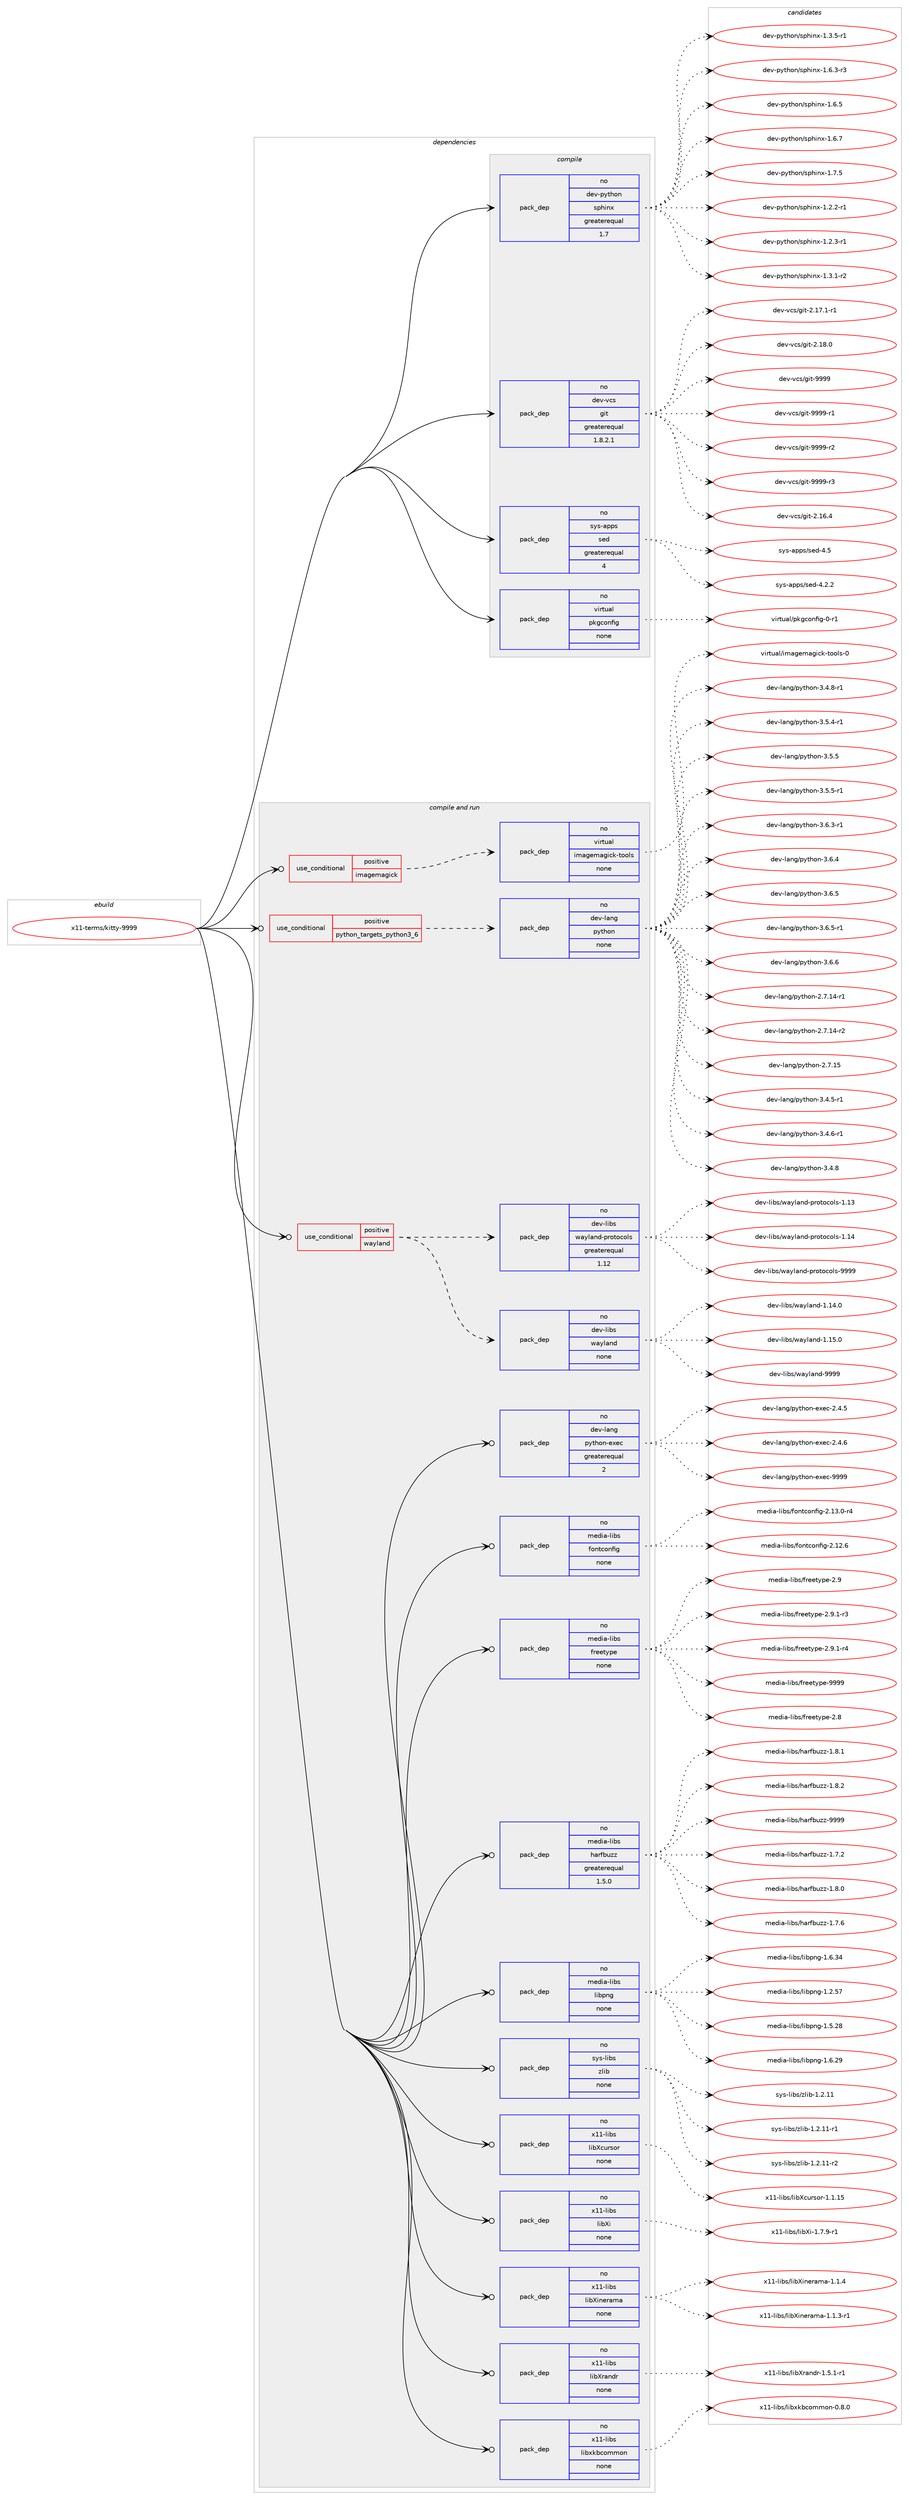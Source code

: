 digraph prolog {

# *************
# Graph options
# *************

newrank=true;
concentrate=true;
compound=true;
graph [rankdir=LR,fontname=Helvetica,fontsize=10,ranksep=1.5];#, ranksep=2.5, nodesep=0.2];
edge  [arrowhead=vee];
node  [fontname=Helvetica,fontsize=10];

# **********
# The ebuild
# **********

subgraph cluster_leftcol {
color=gray;
rank=same;
label=<<i>ebuild</i>>;
id [label="x11-terms/kitty-9999", color=red, width=4, href="../x11-terms/kitty-9999.svg"];
}

# ****************
# The dependencies
# ****************

subgraph cluster_midcol {
color=gray;
label=<<i>dependencies</i>>;
subgraph cluster_compile {
fillcolor="#eeeeee";
style=filled;
label=<<i>compile</i>>;
subgraph pack8017 {
dependency10318 [label=<<TABLE BORDER="0" CELLBORDER="1" CELLSPACING="0" CELLPADDING="4" WIDTH="220"><TR><TD ROWSPAN="6" CELLPADDING="30">pack_dep</TD></TR><TR><TD WIDTH="110">no</TD></TR><TR><TD>dev-python</TD></TR><TR><TD>sphinx</TD></TR><TR><TD>greaterequal</TD></TR><TR><TD>1.7</TD></TR></TABLE>>, shape=none, color=blue];
}
id:e -> dependency10318:w [weight=20,style="solid",arrowhead="vee"];
subgraph pack8018 {
dependency10319 [label=<<TABLE BORDER="0" CELLBORDER="1" CELLSPACING="0" CELLPADDING="4" WIDTH="220"><TR><TD ROWSPAN="6" CELLPADDING="30">pack_dep</TD></TR><TR><TD WIDTH="110">no</TD></TR><TR><TD>dev-vcs</TD></TR><TR><TD>git</TD></TR><TR><TD>greaterequal</TD></TR><TR><TD>1.8.2.1</TD></TR></TABLE>>, shape=none, color=blue];
}
id:e -> dependency10319:w [weight=20,style="solid",arrowhead="vee"];
subgraph pack8019 {
dependency10320 [label=<<TABLE BORDER="0" CELLBORDER="1" CELLSPACING="0" CELLPADDING="4" WIDTH="220"><TR><TD ROWSPAN="6" CELLPADDING="30">pack_dep</TD></TR><TR><TD WIDTH="110">no</TD></TR><TR><TD>sys-apps</TD></TR><TR><TD>sed</TD></TR><TR><TD>greaterequal</TD></TR><TR><TD>4</TD></TR></TABLE>>, shape=none, color=blue];
}
id:e -> dependency10320:w [weight=20,style="solid",arrowhead="vee"];
subgraph pack8020 {
dependency10321 [label=<<TABLE BORDER="0" CELLBORDER="1" CELLSPACING="0" CELLPADDING="4" WIDTH="220"><TR><TD ROWSPAN="6" CELLPADDING="30">pack_dep</TD></TR><TR><TD WIDTH="110">no</TD></TR><TR><TD>virtual</TD></TR><TR><TD>pkgconfig</TD></TR><TR><TD>none</TD></TR><TR><TD></TD></TR></TABLE>>, shape=none, color=blue];
}
id:e -> dependency10321:w [weight=20,style="solid",arrowhead="vee"];
}
subgraph cluster_compileandrun {
fillcolor="#eeeeee";
style=filled;
label=<<i>compile and run</i>>;
subgraph cond2134 {
dependency10322 [label=<<TABLE BORDER="0" CELLBORDER="1" CELLSPACING="0" CELLPADDING="4"><TR><TD ROWSPAN="3" CELLPADDING="10">use_conditional</TD></TR><TR><TD>positive</TD></TR><TR><TD>imagemagick</TD></TR></TABLE>>, shape=none, color=red];
subgraph pack8021 {
dependency10323 [label=<<TABLE BORDER="0" CELLBORDER="1" CELLSPACING="0" CELLPADDING="4" WIDTH="220"><TR><TD ROWSPAN="6" CELLPADDING="30">pack_dep</TD></TR><TR><TD WIDTH="110">no</TD></TR><TR><TD>virtual</TD></TR><TR><TD>imagemagick-tools</TD></TR><TR><TD>none</TD></TR><TR><TD></TD></TR></TABLE>>, shape=none, color=blue];
}
dependency10322:e -> dependency10323:w [weight=20,style="dashed",arrowhead="vee"];
}
id:e -> dependency10322:w [weight=20,style="solid",arrowhead="odotvee"];
subgraph cond2135 {
dependency10324 [label=<<TABLE BORDER="0" CELLBORDER="1" CELLSPACING="0" CELLPADDING="4"><TR><TD ROWSPAN="3" CELLPADDING="10">use_conditional</TD></TR><TR><TD>positive</TD></TR><TR><TD>python_targets_python3_6</TD></TR></TABLE>>, shape=none, color=red];
subgraph pack8022 {
dependency10325 [label=<<TABLE BORDER="0" CELLBORDER="1" CELLSPACING="0" CELLPADDING="4" WIDTH="220"><TR><TD ROWSPAN="6" CELLPADDING="30">pack_dep</TD></TR><TR><TD WIDTH="110">no</TD></TR><TR><TD>dev-lang</TD></TR><TR><TD>python</TD></TR><TR><TD>none</TD></TR><TR><TD></TD></TR></TABLE>>, shape=none, color=blue];
}
dependency10324:e -> dependency10325:w [weight=20,style="dashed",arrowhead="vee"];
}
id:e -> dependency10324:w [weight=20,style="solid",arrowhead="odotvee"];
subgraph cond2136 {
dependency10326 [label=<<TABLE BORDER="0" CELLBORDER="1" CELLSPACING="0" CELLPADDING="4"><TR><TD ROWSPAN="3" CELLPADDING="10">use_conditional</TD></TR><TR><TD>positive</TD></TR><TR><TD>wayland</TD></TR></TABLE>>, shape=none, color=red];
subgraph pack8023 {
dependency10327 [label=<<TABLE BORDER="0" CELLBORDER="1" CELLSPACING="0" CELLPADDING="4" WIDTH="220"><TR><TD ROWSPAN="6" CELLPADDING="30">pack_dep</TD></TR><TR><TD WIDTH="110">no</TD></TR><TR><TD>dev-libs</TD></TR><TR><TD>wayland</TD></TR><TR><TD>none</TD></TR><TR><TD></TD></TR></TABLE>>, shape=none, color=blue];
}
dependency10326:e -> dependency10327:w [weight=20,style="dashed",arrowhead="vee"];
subgraph pack8024 {
dependency10328 [label=<<TABLE BORDER="0" CELLBORDER="1" CELLSPACING="0" CELLPADDING="4" WIDTH="220"><TR><TD ROWSPAN="6" CELLPADDING="30">pack_dep</TD></TR><TR><TD WIDTH="110">no</TD></TR><TR><TD>dev-libs</TD></TR><TR><TD>wayland-protocols</TD></TR><TR><TD>greaterequal</TD></TR><TR><TD>1.12</TD></TR></TABLE>>, shape=none, color=blue];
}
dependency10326:e -> dependency10328:w [weight=20,style="dashed",arrowhead="vee"];
}
id:e -> dependency10326:w [weight=20,style="solid",arrowhead="odotvee"];
subgraph pack8025 {
dependency10329 [label=<<TABLE BORDER="0" CELLBORDER="1" CELLSPACING="0" CELLPADDING="4" WIDTH="220"><TR><TD ROWSPAN="6" CELLPADDING="30">pack_dep</TD></TR><TR><TD WIDTH="110">no</TD></TR><TR><TD>dev-lang</TD></TR><TR><TD>python-exec</TD></TR><TR><TD>greaterequal</TD></TR><TR><TD>2</TD></TR></TABLE>>, shape=none, color=blue];
}
id:e -> dependency10329:w [weight=20,style="solid",arrowhead="odotvee"];
subgraph pack8026 {
dependency10330 [label=<<TABLE BORDER="0" CELLBORDER="1" CELLSPACING="0" CELLPADDING="4" WIDTH="220"><TR><TD ROWSPAN="6" CELLPADDING="30">pack_dep</TD></TR><TR><TD WIDTH="110">no</TD></TR><TR><TD>media-libs</TD></TR><TR><TD>fontconfig</TD></TR><TR><TD>none</TD></TR><TR><TD></TD></TR></TABLE>>, shape=none, color=blue];
}
id:e -> dependency10330:w [weight=20,style="solid",arrowhead="odotvee"];
subgraph pack8027 {
dependency10331 [label=<<TABLE BORDER="0" CELLBORDER="1" CELLSPACING="0" CELLPADDING="4" WIDTH="220"><TR><TD ROWSPAN="6" CELLPADDING="30">pack_dep</TD></TR><TR><TD WIDTH="110">no</TD></TR><TR><TD>media-libs</TD></TR><TR><TD>freetype</TD></TR><TR><TD>none</TD></TR><TR><TD></TD></TR></TABLE>>, shape=none, color=blue];
}
id:e -> dependency10331:w [weight=20,style="solid",arrowhead="odotvee"];
subgraph pack8028 {
dependency10332 [label=<<TABLE BORDER="0" CELLBORDER="1" CELLSPACING="0" CELLPADDING="4" WIDTH="220"><TR><TD ROWSPAN="6" CELLPADDING="30">pack_dep</TD></TR><TR><TD WIDTH="110">no</TD></TR><TR><TD>media-libs</TD></TR><TR><TD>harfbuzz</TD></TR><TR><TD>greaterequal</TD></TR><TR><TD>1.5.0</TD></TR></TABLE>>, shape=none, color=blue];
}
id:e -> dependency10332:w [weight=20,style="solid",arrowhead="odotvee"];
subgraph pack8029 {
dependency10333 [label=<<TABLE BORDER="0" CELLBORDER="1" CELLSPACING="0" CELLPADDING="4" WIDTH="220"><TR><TD ROWSPAN="6" CELLPADDING="30">pack_dep</TD></TR><TR><TD WIDTH="110">no</TD></TR><TR><TD>media-libs</TD></TR><TR><TD>libpng</TD></TR><TR><TD>none</TD></TR><TR><TD></TD></TR></TABLE>>, shape=none, color=blue];
}
id:e -> dependency10333:w [weight=20,style="solid",arrowhead="odotvee"];
subgraph pack8030 {
dependency10334 [label=<<TABLE BORDER="0" CELLBORDER="1" CELLSPACING="0" CELLPADDING="4" WIDTH="220"><TR><TD ROWSPAN="6" CELLPADDING="30">pack_dep</TD></TR><TR><TD WIDTH="110">no</TD></TR><TR><TD>sys-libs</TD></TR><TR><TD>zlib</TD></TR><TR><TD>none</TD></TR><TR><TD></TD></TR></TABLE>>, shape=none, color=blue];
}
id:e -> dependency10334:w [weight=20,style="solid",arrowhead="odotvee"];
subgraph pack8031 {
dependency10335 [label=<<TABLE BORDER="0" CELLBORDER="1" CELLSPACING="0" CELLPADDING="4" WIDTH="220"><TR><TD ROWSPAN="6" CELLPADDING="30">pack_dep</TD></TR><TR><TD WIDTH="110">no</TD></TR><TR><TD>x11-libs</TD></TR><TR><TD>libXcursor</TD></TR><TR><TD>none</TD></TR><TR><TD></TD></TR></TABLE>>, shape=none, color=blue];
}
id:e -> dependency10335:w [weight=20,style="solid",arrowhead="odotvee"];
subgraph pack8032 {
dependency10336 [label=<<TABLE BORDER="0" CELLBORDER="1" CELLSPACING="0" CELLPADDING="4" WIDTH="220"><TR><TD ROWSPAN="6" CELLPADDING="30">pack_dep</TD></TR><TR><TD WIDTH="110">no</TD></TR><TR><TD>x11-libs</TD></TR><TR><TD>libXi</TD></TR><TR><TD>none</TD></TR><TR><TD></TD></TR></TABLE>>, shape=none, color=blue];
}
id:e -> dependency10336:w [weight=20,style="solid",arrowhead="odotvee"];
subgraph pack8033 {
dependency10337 [label=<<TABLE BORDER="0" CELLBORDER="1" CELLSPACING="0" CELLPADDING="4" WIDTH="220"><TR><TD ROWSPAN="6" CELLPADDING="30">pack_dep</TD></TR><TR><TD WIDTH="110">no</TD></TR><TR><TD>x11-libs</TD></TR><TR><TD>libXinerama</TD></TR><TR><TD>none</TD></TR><TR><TD></TD></TR></TABLE>>, shape=none, color=blue];
}
id:e -> dependency10337:w [weight=20,style="solid",arrowhead="odotvee"];
subgraph pack8034 {
dependency10338 [label=<<TABLE BORDER="0" CELLBORDER="1" CELLSPACING="0" CELLPADDING="4" WIDTH="220"><TR><TD ROWSPAN="6" CELLPADDING="30">pack_dep</TD></TR><TR><TD WIDTH="110">no</TD></TR><TR><TD>x11-libs</TD></TR><TR><TD>libXrandr</TD></TR><TR><TD>none</TD></TR><TR><TD></TD></TR></TABLE>>, shape=none, color=blue];
}
id:e -> dependency10338:w [weight=20,style="solid",arrowhead="odotvee"];
subgraph pack8035 {
dependency10339 [label=<<TABLE BORDER="0" CELLBORDER="1" CELLSPACING="0" CELLPADDING="4" WIDTH="220"><TR><TD ROWSPAN="6" CELLPADDING="30">pack_dep</TD></TR><TR><TD WIDTH="110">no</TD></TR><TR><TD>x11-libs</TD></TR><TR><TD>libxkbcommon</TD></TR><TR><TD>none</TD></TR><TR><TD></TD></TR></TABLE>>, shape=none, color=blue];
}
id:e -> dependency10339:w [weight=20,style="solid",arrowhead="odotvee"];
}
subgraph cluster_run {
fillcolor="#eeeeee";
style=filled;
label=<<i>run</i>>;
}
}

# **************
# The candidates
# **************

subgraph cluster_choices {
rank=same;
color=gray;
label=<<i>candidates</i>>;

subgraph choice8017 {
color=black;
nodesep=1;
choice10010111845112121116104111110471151121041051101204549465046504511449 [label="dev-python/sphinx-1.2.2-r1", color=red, width=4,href="../dev-python/sphinx-1.2.2-r1.svg"];
choice10010111845112121116104111110471151121041051101204549465046514511449 [label="dev-python/sphinx-1.2.3-r1", color=red, width=4,href="../dev-python/sphinx-1.2.3-r1.svg"];
choice10010111845112121116104111110471151121041051101204549465146494511450 [label="dev-python/sphinx-1.3.1-r2", color=red, width=4,href="../dev-python/sphinx-1.3.1-r2.svg"];
choice10010111845112121116104111110471151121041051101204549465146534511449 [label="dev-python/sphinx-1.3.5-r1", color=red, width=4,href="../dev-python/sphinx-1.3.5-r1.svg"];
choice10010111845112121116104111110471151121041051101204549465446514511451 [label="dev-python/sphinx-1.6.3-r3", color=red, width=4,href="../dev-python/sphinx-1.6.3-r3.svg"];
choice1001011184511212111610411111047115112104105110120454946544653 [label="dev-python/sphinx-1.6.5", color=red, width=4,href="../dev-python/sphinx-1.6.5.svg"];
choice1001011184511212111610411111047115112104105110120454946544655 [label="dev-python/sphinx-1.6.7", color=red, width=4,href="../dev-python/sphinx-1.6.7.svg"];
choice1001011184511212111610411111047115112104105110120454946554653 [label="dev-python/sphinx-1.7.5", color=red, width=4,href="../dev-python/sphinx-1.7.5.svg"];
dependency10318:e -> choice10010111845112121116104111110471151121041051101204549465046504511449:w [style=dotted,weight="100"];
dependency10318:e -> choice10010111845112121116104111110471151121041051101204549465046514511449:w [style=dotted,weight="100"];
dependency10318:e -> choice10010111845112121116104111110471151121041051101204549465146494511450:w [style=dotted,weight="100"];
dependency10318:e -> choice10010111845112121116104111110471151121041051101204549465146534511449:w [style=dotted,weight="100"];
dependency10318:e -> choice10010111845112121116104111110471151121041051101204549465446514511451:w [style=dotted,weight="100"];
dependency10318:e -> choice1001011184511212111610411111047115112104105110120454946544653:w [style=dotted,weight="100"];
dependency10318:e -> choice1001011184511212111610411111047115112104105110120454946544655:w [style=dotted,weight="100"];
dependency10318:e -> choice1001011184511212111610411111047115112104105110120454946554653:w [style=dotted,weight="100"];
}
subgraph choice8018 {
color=black;
nodesep=1;
choice10010111845118991154710310511645504649544652 [label="dev-vcs/git-2.16.4", color=red, width=4,href="../dev-vcs/git-2.16.4.svg"];
choice100101118451189911547103105116455046495546494511449 [label="dev-vcs/git-2.17.1-r1", color=red, width=4,href="../dev-vcs/git-2.17.1-r1.svg"];
choice10010111845118991154710310511645504649564648 [label="dev-vcs/git-2.18.0", color=red, width=4,href="../dev-vcs/git-2.18.0.svg"];
choice1001011184511899115471031051164557575757 [label="dev-vcs/git-9999", color=red, width=4,href="../dev-vcs/git-9999.svg"];
choice10010111845118991154710310511645575757574511449 [label="dev-vcs/git-9999-r1", color=red, width=4,href="../dev-vcs/git-9999-r1.svg"];
choice10010111845118991154710310511645575757574511450 [label="dev-vcs/git-9999-r2", color=red, width=4,href="../dev-vcs/git-9999-r2.svg"];
choice10010111845118991154710310511645575757574511451 [label="dev-vcs/git-9999-r3", color=red, width=4,href="../dev-vcs/git-9999-r3.svg"];
dependency10319:e -> choice10010111845118991154710310511645504649544652:w [style=dotted,weight="100"];
dependency10319:e -> choice100101118451189911547103105116455046495546494511449:w [style=dotted,weight="100"];
dependency10319:e -> choice10010111845118991154710310511645504649564648:w [style=dotted,weight="100"];
dependency10319:e -> choice1001011184511899115471031051164557575757:w [style=dotted,weight="100"];
dependency10319:e -> choice10010111845118991154710310511645575757574511449:w [style=dotted,weight="100"];
dependency10319:e -> choice10010111845118991154710310511645575757574511450:w [style=dotted,weight="100"];
dependency10319:e -> choice10010111845118991154710310511645575757574511451:w [style=dotted,weight="100"];
}
subgraph choice8019 {
color=black;
nodesep=1;
choice115121115459711211211547115101100455246504650 [label="sys-apps/sed-4.2.2", color=red, width=4,href="../sys-apps/sed-4.2.2.svg"];
choice11512111545971121121154711510110045524653 [label="sys-apps/sed-4.5", color=red, width=4,href="../sys-apps/sed-4.5.svg"];
dependency10320:e -> choice115121115459711211211547115101100455246504650:w [style=dotted,weight="100"];
dependency10320:e -> choice11512111545971121121154711510110045524653:w [style=dotted,weight="100"];
}
subgraph choice8020 {
color=black;
nodesep=1;
choice11810511411611797108471121071039911111010210510345484511449 [label="virtual/pkgconfig-0-r1", color=red, width=4,href="../virtual/pkgconfig-0-r1.svg"];
dependency10321:e -> choice11810511411611797108471121071039911111010210510345484511449:w [style=dotted,weight="100"];
}
subgraph choice8021 {
color=black;
nodesep=1;
choice1181051141161179710847105109971031011099710310599107451161111111081154548 [label="virtual/imagemagick-tools-0", color=red, width=4,href="../virtual/imagemagick-tools-0.svg"];
dependency10323:e -> choice1181051141161179710847105109971031011099710310599107451161111111081154548:w [style=dotted,weight="100"];
}
subgraph choice8022 {
color=black;
nodesep=1;
choice100101118451089711010347112121116104111110455046554649524511449 [label="dev-lang/python-2.7.14-r1", color=red, width=4,href="../dev-lang/python-2.7.14-r1.svg"];
choice100101118451089711010347112121116104111110455046554649524511450 [label="dev-lang/python-2.7.14-r2", color=red, width=4,href="../dev-lang/python-2.7.14-r2.svg"];
choice10010111845108971101034711212111610411111045504655464953 [label="dev-lang/python-2.7.15", color=red, width=4,href="../dev-lang/python-2.7.15.svg"];
choice1001011184510897110103471121211161041111104551465246534511449 [label="dev-lang/python-3.4.5-r1", color=red, width=4,href="../dev-lang/python-3.4.5-r1.svg"];
choice1001011184510897110103471121211161041111104551465246544511449 [label="dev-lang/python-3.4.6-r1", color=red, width=4,href="../dev-lang/python-3.4.6-r1.svg"];
choice100101118451089711010347112121116104111110455146524656 [label="dev-lang/python-3.4.8", color=red, width=4,href="../dev-lang/python-3.4.8.svg"];
choice1001011184510897110103471121211161041111104551465246564511449 [label="dev-lang/python-3.4.8-r1", color=red, width=4,href="../dev-lang/python-3.4.8-r1.svg"];
choice1001011184510897110103471121211161041111104551465346524511449 [label="dev-lang/python-3.5.4-r1", color=red, width=4,href="../dev-lang/python-3.5.4-r1.svg"];
choice100101118451089711010347112121116104111110455146534653 [label="dev-lang/python-3.5.5", color=red, width=4,href="../dev-lang/python-3.5.5.svg"];
choice1001011184510897110103471121211161041111104551465346534511449 [label="dev-lang/python-3.5.5-r1", color=red, width=4,href="../dev-lang/python-3.5.5-r1.svg"];
choice1001011184510897110103471121211161041111104551465446514511449 [label="dev-lang/python-3.6.3-r1", color=red, width=4,href="../dev-lang/python-3.6.3-r1.svg"];
choice100101118451089711010347112121116104111110455146544652 [label="dev-lang/python-3.6.4", color=red, width=4,href="../dev-lang/python-3.6.4.svg"];
choice100101118451089711010347112121116104111110455146544653 [label="dev-lang/python-3.6.5", color=red, width=4,href="../dev-lang/python-3.6.5.svg"];
choice1001011184510897110103471121211161041111104551465446534511449 [label="dev-lang/python-3.6.5-r1", color=red, width=4,href="../dev-lang/python-3.6.5-r1.svg"];
choice100101118451089711010347112121116104111110455146544654 [label="dev-lang/python-3.6.6", color=red, width=4,href="../dev-lang/python-3.6.6.svg"];
dependency10325:e -> choice100101118451089711010347112121116104111110455046554649524511449:w [style=dotted,weight="100"];
dependency10325:e -> choice100101118451089711010347112121116104111110455046554649524511450:w [style=dotted,weight="100"];
dependency10325:e -> choice10010111845108971101034711212111610411111045504655464953:w [style=dotted,weight="100"];
dependency10325:e -> choice1001011184510897110103471121211161041111104551465246534511449:w [style=dotted,weight="100"];
dependency10325:e -> choice1001011184510897110103471121211161041111104551465246544511449:w [style=dotted,weight="100"];
dependency10325:e -> choice100101118451089711010347112121116104111110455146524656:w [style=dotted,weight="100"];
dependency10325:e -> choice1001011184510897110103471121211161041111104551465246564511449:w [style=dotted,weight="100"];
dependency10325:e -> choice1001011184510897110103471121211161041111104551465346524511449:w [style=dotted,weight="100"];
dependency10325:e -> choice100101118451089711010347112121116104111110455146534653:w [style=dotted,weight="100"];
dependency10325:e -> choice1001011184510897110103471121211161041111104551465346534511449:w [style=dotted,weight="100"];
dependency10325:e -> choice1001011184510897110103471121211161041111104551465446514511449:w [style=dotted,weight="100"];
dependency10325:e -> choice100101118451089711010347112121116104111110455146544652:w [style=dotted,weight="100"];
dependency10325:e -> choice100101118451089711010347112121116104111110455146544653:w [style=dotted,weight="100"];
dependency10325:e -> choice1001011184510897110103471121211161041111104551465446534511449:w [style=dotted,weight="100"];
dependency10325:e -> choice100101118451089711010347112121116104111110455146544654:w [style=dotted,weight="100"];
}
subgraph choice8023 {
color=black;
nodesep=1;
choice100101118451081059811547119971211089711010045494649524648 [label="dev-libs/wayland-1.14.0", color=red, width=4,href="../dev-libs/wayland-1.14.0.svg"];
choice100101118451081059811547119971211089711010045494649534648 [label="dev-libs/wayland-1.15.0", color=red, width=4,href="../dev-libs/wayland-1.15.0.svg"];
choice10010111845108105981154711997121108971101004557575757 [label="dev-libs/wayland-9999", color=red, width=4,href="../dev-libs/wayland-9999.svg"];
dependency10327:e -> choice100101118451081059811547119971211089711010045494649524648:w [style=dotted,weight="100"];
dependency10327:e -> choice100101118451081059811547119971211089711010045494649534648:w [style=dotted,weight="100"];
dependency10327:e -> choice10010111845108105981154711997121108971101004557575757:w [style=dotted,weight="100"];
}
subgraph choice8024 {
color=black;
nodesep=1;
choice100101118451081059811547119971211089711010045112114111116111991111081154549464951 [label="dev-libs/wayland-protocols-1.13", color=red, width=4,href="../dev-libs/wayland-protocols-1.13.svg"];
choice100101118451081059811547119971211089711010045112114111116111991111081154549464952 [label="dev-libs/wayland-protocols-1.14", color=red, width=4,href="../dev-libs/wayland-protocols-1.14.svg"];
choice100101118451081059811547119971211089711010045112114111116111991111081154557575757 [label="dev-libs/wayland-protocols-9999", color=red, width=4,href="../dev-libs/wayland-protocols-9999.svg"];
dependency10328:e -> choice100101118451081059811547119971211089711010045112114111116111991111081154549464951:w [style=dotted,weight="100"];
dependency10328:e -> choice100101118451081059811547119971211089711010045112114111116111991111081154549464952:w [style=dotted,weight="100"];
dependency10328:e -> choice100101118451081059811547119971211089711010045112114111116111991111081154557575757:w [style=dotted,weight="100"];
}
subgraph choice8025 {
color=black;
nodesep=1;
choice1001011184510897110103471121211161041111104510112010199455046524653 [label="dev-lang/python-exec-2.4.5", color=red, width=4,href="../dev-lang/python-exec-2.4.5.svg"];
choice1001011184510897110103471121211161041111104510112010199455046524654 [label="dev-lang/python-exec-2.4.6", color=red, width=4,href="../dev-lang/python-exec-2.4.6.svg"];
choice10010111845108971101034711212111610411111045101120101994557575757 [label="dev-lang/python-exec-9999", color=red, width=4,href="../dev-lang/python-exec-9999.svg"];
dependency10329:e -> choice1001011184510897110103471121211161041111104510112010199455046524653:w [style=dotted,weight="100"];
dependency10329:e -> choice1001011184510897110103471121211161041111104510112010199455046524654:w [style=dotted,weight="100"];
dependency10329:e -> choice10010111845108971101034711212111610411111045101120101994557575757:w [style=dotted,weight="100"];
}
subgraph choice8026 {
color=black;
nodesep=1;
choice109101100105974510810598115471021111101169911111010210510345504649504654 [label="media-libs/fontconfig-2.12.6", color=red, width=4,href="../media-libs/fontconfig-2.12.6.svg"];
choice1091011001059745108105981154710211111011699111110102105103455046495146484511452 [label="media-libs/fontconfig-2.13.0-r4", color=red, width=4,href="../media-libs/fontconfig-2.13.0-r4.svg"];
dependency10330:e -> choice109101100105974510810598115471021111101169911111010210510345504649504654:w [style=dotted,weight="100"];
dependency10330:e -> choice1091011001059745108105981154710211111011699111110102105103455046495146484511452:w [style=dotted,weight="100"];
}
subgraph choice8027 {
color=black;
nodesep=1;
choice1091011001059745108105981154710211410110111612111210145504656 [label="media-libs/freetype-2.8", color=red, width=4,href="../media-libs/freetype-2.8.svg"];
choice1091011001059745108105981154710211410110111612111210145504657 [label="media-libs/freetype-2.9", color=red, width=4,href="../media-libs/freetype-2.9.svg"];
choice109101100105974510810598115471021141011011161211121014550465746494511451 [label="media-libs/freetype-2.9.1-r3", color=red, width=4,href="../media-libs/freetype-2.9.1-r3.svg"];
choice109101100105974510810598115471021141011011161211121014550465746494511452 [label="media-libs/freetype-2.9.1-r4", color=red, width=4,href="../media-libs/freetype-2.9.1-r4.svg"];
choice109101100105974510810598115471021141011011161211121014557575757 [label="media-libs/freetype-9999", color=red, width=4,href="../media-libs/freetype-9999.svg"];
dependency10331:e -> choice1091011001059745108105981154710211410110111612111210145504656:w [style=dotted,weight="100"];
dependency10331:e -> choice1091011001059745108105981154710211410110111612111210145504657:w [style=dotted,weight="100"];
dependency10331:e -> choice109101100105974510810598115471021141011011161211121014550465746494511451:w [style=dotted,weight="100"];
dependency10331:e -> choice109101100105974510810598115471021141011011161211121014550465746494511452:w [style=dotted,weight="100"];
dependency10331:e -> choice109101100105974510810598115471021141011011161211121014557575757:w [style=dotted,weight="100"];
}
subgraph choice8028 {
color=black;
nodesep=1;
choice109101100105974510810598115471049711410298117122122454946554650 [label="media-libs/harfbuzz-1.7.2", color=red, width=4,href="../media-libs/harfbuzz-1.7.2.svg"];
choice109101100105974510810598115471049711410298117122122454946564648 [label="media-libs/harfbuzz-1.8.0", color=red, width=4,href="../media-libs/harfbuzz-1.8.0.svg"];
choice109101100105974510810598115471049711410298117122122454946554654 [label="media-libs/harfbuzz-1.7.6", color=red, width=4,href="../media-libs/harfbuzz-1.7.6.svg"];
choice109101100105974510810598115471049711410298117122122454946564649 [label="media-libs/harfbuzz-1.8.1", color=red, width=4,href="../media-libs/harfbuzz-1.8.1.svg"];
choice109101100105974510810598115471049711410298117122122454946564650 [label="media-libs/harfbuzz-1.8.2", color=red, width=4,href="../media-libs/harfbuzz-1.8.2.svg"];
choice1091011001059745108105981154710497114102981171221224557575757 [label="media-libs/harfbuzz-9999", color=red, width=4,href="../media-libs/harfbuzz-9999.svg"];
dependency10332:e -> choice109101100105974510810598115471049711410298117122122454946554650:w [style=dotted,weight="100"];
dependency10332:e -> choice109101100105974510810598115471049711410298117122122454946564648:w [style=dotted,weight="100"];
dependency10332:e -> choice109101100105974510810598115471049711410298117122122454946554654:w [style=dotted,weight="100"];
dependency10332:e -> choice109101100105974510810598115471049711410298117122122454946564649:w [style=dotted,weight="100"];
dependency10332:e -> choice109101100105974510810598115471049711410298117122122454946564650:w [style=dotted,weight="100"];
dependency10332:e -> choice1091011001059745108105981154710497114102981171221224557575757:w [style=dotted,weight="100"];
}
subgraph choice8029 {
color=black;
nodesep=1;
choice109101100105974510810598115471081059811211010345494650465355 [label="media-libs/libpng-1.2.57", color=red, width=4,href="../media-libs/libpng-1.2.57.svg"];
choice109101100105974510810598115471081059811211010345494653465056 [label="media-libs/libpng-1.5.28", color=red, width=4,href="../media-libs/libpng-1.5.28.svg"];
choice109101100105974510810598115471081059811211010345494654465057 [label="media-libs/libpng-1.6.29", color=red, width=4,href="../media-libs/libpng-1.6.29.svg"];
choice109101100105974510810598115471081059811211010345494654465152 [label="media-libs/libpng-1.6.34", color=red, width=4,href="../media-libs/libpng-1.6.34.svg"];
dependency10333:e -> choice109101100105974510810598115471081059811211010345494650465355:w [style=dotted,weight="100"];
dependency10333:e -> choice109101100105974510810598115471081059811211010345494653465056:w [style=dotted,weight="100"];
dependency10333:e -> choice109101100105974510810598115471081059811211010345494654465057:w [style=dotted,weight="100"];
dependency10333:e -> choice109101100105974510810598115471081059811211010345494654465152:w [style=dotted,weight="100"];
}
subgraph choice8030 {
color=black;
nodesep=1;
choice1151211154510810598115471221081059845494650464949 [label="sys-libs/zlib-1.2.11", color=red, width=4,href="../sys-libs/zlib-1.2.11.svg"];
choice11512111545108105981154712210810598454946504649494511449 [label="sys-libs/zlib-1.2.11-r1", color=red, width=4,href="../sys-libs/zlib-1.2.11-r1.svg"];
choice11512111545108105981154712210810598454946504649494511450 [label="sys-libs/zlib-1.2.11-r2", color=red, width=4,href="../sys-libs/zlib-1.2.11-r2.svg"];
dependency10334:e -> choice1151211154510810598115471221081059845494650464949:w [style=dotted,weight="100"];
dependency10334:e -> choice11512111545108105981154712210810598454946504649494511449:w [style=dotted,weight="100"];
dependency10334:e -> choice11512111545108105981154712210810598454946504649494511450:w [style=dotted,weight="100"];
}
subgraph choice8031 {
color=black;
nodesep=1;
choice120494945108105981154710810598889911711411511111445494649464953 [label="x11-libs/libXcursor-1.1.15", color=red, width=4,href="../x11-libs/libXcursor-1.1.15.svg"];
dependency10335:e -> choice120494945108105981154710810598889911711411511111445494649464953:w [style=dotted,weight="100"];
}
subgraph choice8032 {
color=black;
nodesep=1;
choice120494945108105981154710810598881054549465546574511449 [label="x11-libs/libXi-1.7.9-r1", color=red, width=4,href="../x11-libs/libXi-1.7.9-r1.svg"];
dependency10336:e -> choice120494945108105981154710810598881054549465546574511449:w [style=dotted,weight="100"];
}
subgraph choice8033 {
color=black;
nodesep=1;
choice1204949451081059811547108105988810511010111497109974549464946514511449 [label="x11-libs/libXinerama-1.1.3-r1", color=red, width=4,href="../x11-libs/libXinerama-1.1.3-r1.svg"];
choice120494945108105981154710810598881051101011149710997454946494652 [label="x11-libs/libXinerama-1.1.4", color=red, width=4,href="../x11-libs/libXinerama-1.1.4.svg"];
dependency10337:e -> choice1204949451081059811547108105988810511010111497109974549464946514511449:w [style=dotted,weight="100"];
dependency10337:e -> choice120494945108105981154710810598881051101011149710997454946494652:w [style=dotted,weight="100"];
}
subgraph choice8034 {
color=black;
nodesep=1;
choice12049494510810598115471081059888114971101001144549465346494511449 [label="x11-libs/libXrandr-1.5.1-r1", color=red, width=4,href="../x11-libs/libXrandr-1.5.1-r1.svg"];
dependency10338:e -> choice12049494510810598115471081059888114971101001144549465346494511449:w [style=dotted,weight="100"];
}
subgraph choice8035 {
color=black;
nodesep=1;
choice1204949451081059811547108105981201079899111109109111110454846564648 [label="x11-libs/libxkbcommon-0.8.0", color=red, width=4,href="../x11-libs/libxkbcommon-0.8.0.svg"];
dependency10339:e -> choice1204949451081059811547108105981201079899111109109111110454846564648:w [style=dotted,weight="100"];
}
}

}
